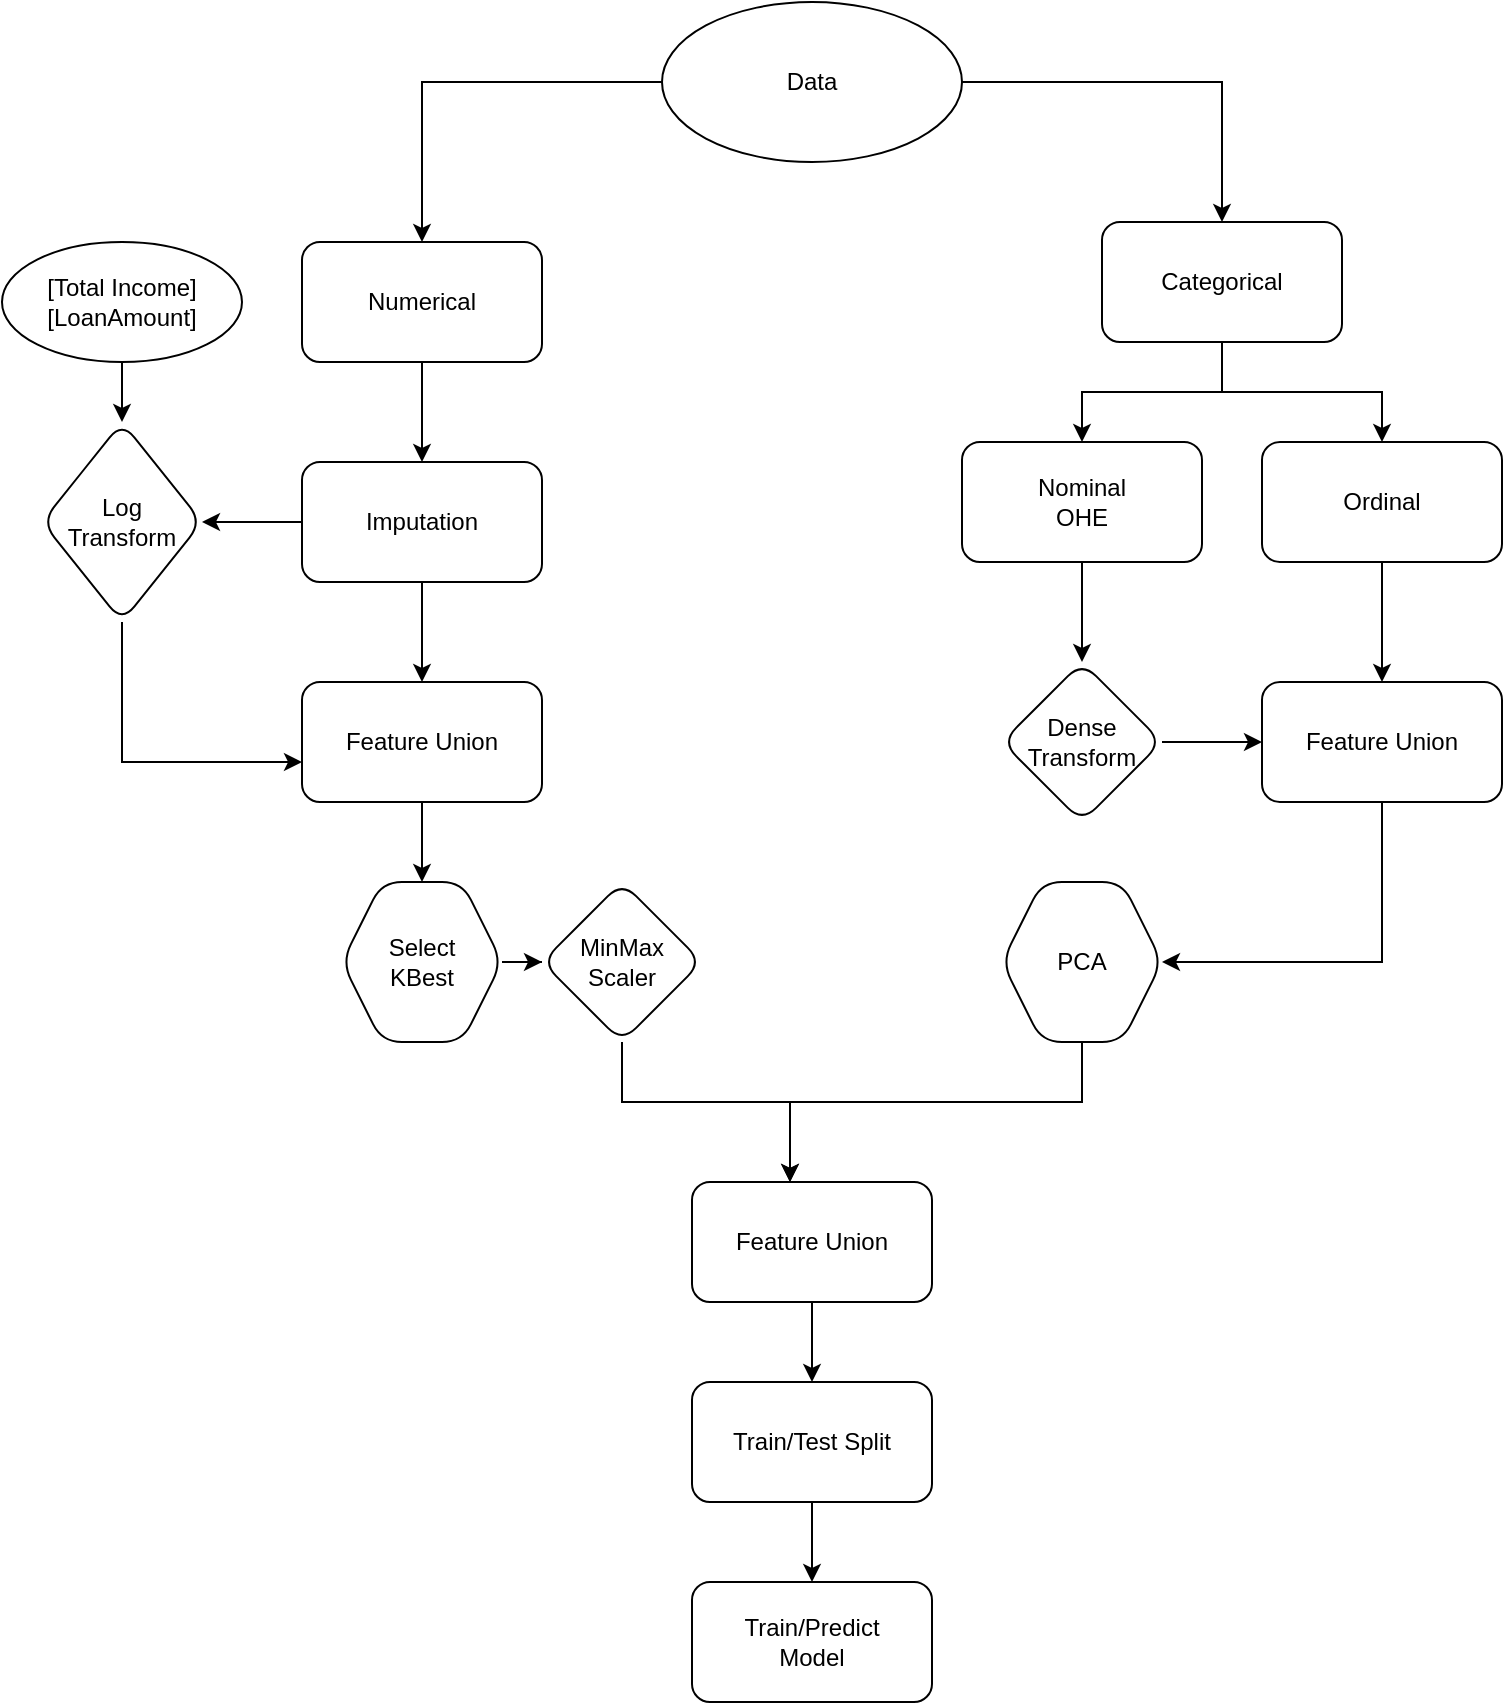 <mxfile version="18.1.1" type="device"><diagram id="C5RBs43oDa-KdzZeNtuy" name="Page-1"><mxGraphModel dx="781" dy="786" grid="1" gridSize="10" guides="1" tooltips="1" connect="1" arrows="1" fold="1" page="1" pageScale="1" pageWidth="827" pageHeight="1169" math="0" shadow="0"><root><mxCell id="WIyWlLk6GJQsqaUBKTNV-0"/><mxCell id="WIyWlLk6GJQsqaUBKTNV-1" parent="WIyWlLk6GJQsqaUBKTNV-0"/><mxCell id="oT3jabmfOZDAy2gEefml-6" value="" style="edgeStyle=orthogonalEdgeStyle;rounded=0;orthogonalLoop=1;jettySize=auto;html=1;" edge="1" parent="WIyWlLk6GJQsqaUBKTNV-1" source="oT3jabmfOZDAy2gEefml-0" target="oT3jabmfOZDAy2gEefml-5"><mxGeometry relative="1" as="geometry"/></mxCell><mxCell id="oT3jabmfOZDAy2gEefml-8" value="" style="edgeStyle=orthogonalEdgeStyle;rounded=0;orthogonalLoop=1;jettySize=auto;html=1;" edge="1" parent="WIyWlLk6GJQsqaUBKTNV-1" source="oT3jabmfOZDAy2gEefml-0" target="oT3jabmfOZDAy2gEefml-7"><mxGeometry relative="1" as="geometry"/></mxCell><mxCell id="oT3jabmfOZDAy2gEefml-0" value="Data" style="ellipse;whiteSpace=wrap;html=1;" vertex="1" parent="WIyWlLk6GJQsqaUBKTNV-1"><mxGeometry x="350" y="10" width="150" height="80" as="geometry"/></mxCell><mxCell id="oT3jabmfOZDAy2gEefml-16" value="" style="edgeStyle=orthogonalEdgeStyle;rounded=0;orthogonalLoop=1;jettySize=auto;html=1;" edge="1" parent="WIyWlLk6GJQsqaUBKTNV-1" source="oT3jabmfOZDAy2gEefml-5" target="oT3jabmfOZDAy2gEefml-15"><mxGeometry relative="1" as="geometry"/></mxCell><mxCell id="oT3jabmfOZDAy2gEefml-5" value="Numerical" style="rounded=1;whiteSpace=wrap;html=1;" vertex="1" parent="WIyWlLk6GJQsqaUBKTNV-1"><mxGeometry x="170" y="130" width="120" height="60" as="geometry"/></mxCell><mxCell id="oT3jabmfOZDAy2gEefml-26" value="" style="edgeStyle=orthogonalEdgeStyle;rounded=0;orthogonalLoop=1;jettySize=auto;html=1;" edge="1" parent="WIyWlLk6GJQsqaUBKTNV-1" source="oT3jabmfOZDAy2gEefml-7" target="oT3jabmfOZDAy2gEefml-25"><mxGeometry relative="1" as="geometry"/></mxCell><mxCell id="oT3jabmfOZDAy2gEefml-28" value="" style="edgeStyle=orthogonalEdgeStyle;rounded=0;orthogonalLoop=1;jettySize=auto;html=1;" edge="1" parent="WIyWlLk6GJQsqaUBKTNV-1" source="oT3jabmfOZDAy2gEefml-7" target="oT3jabmfOZDAy2gEefml-27"><mxGeometry relative="1" as="geometry"/></mxCell><mxCell id="oT3jabmfOZDAy2gEefml-7" value="Categorical" style="rounded=1;whiteSpace=wrap;html=1;" vertex="1" parent="WIyWlLk6GJQsqaUBKTNV-1"><mxGeometry x="570" y="120" width="120" height="60" as="geometry"/></mxCell><mxCell id="oT3jabmfOZDAy2gEefml-20" style="edgeStyle=orthogonalEdgeStyle;rounded=0;orthogonalLoop=1;jettySize=auto;html=1;exitX=0.5;exitY=1;exitDx=0;exitDy=0;" edge="1" parent="WIyWlLk6GJQsqaUBKTNV-1" source="oT3jabmfOZDAy2gEefml-9"><mxGeometry relative="1" as="geometry"><mxPoint x="170" y="390" as="targetPoint"/><Array as="points"><mxPoint x="80" y="390"/></Array></mxGeometry></mxCell><mxCell id="oT3jabmfOZDAy2gEefml-9" value="Log&lt;br&gt;Transform" style="rhombus;whiteSpace=wrap;html=1;rounded=1;" vertex="1" parent="WIyWlLk6GJQsqaUBKTNV-1"><mxGeometry x="40" y="220" width="80" height="100" as="geometry"/></mxCell><mxCell id="oT3jabmfOZDAy2gEefml-13" style="edgeStyle=orthogonalEdgeStyle;rounded=0;orthogonalLoop=1;jettySize=auto;html=1;entryX=0.5;entryY=0;entryDx=0;entryDy=0;" edge="1" parent="WIyWlLk6GJQsqaUBKTNV-1" source="oT3jabmfOZDAy2gEefml-11" target="oT3jabmfOZDAy2gEefml-9"><mxGeometry relative="1" as="geometry"><mxPoint x="90" y="130" as="targetPoint"/></mxGeometry></mxCell><mxCell id="oT3jabmfOZDAy2gEefml-11" value="[Total Income]&lt;br&gt;[LoanAmount]" style="ellipse;whiteSpace=wrap;html=1;rounded=1;" vertex="1" parent="WIyWlLk6GJQsqaUBKTNV-1"><mxGeometry x="20" y="130" width="120" height="60" as="geometry"/></mxCell><mxCell id="oT3jabmfOZDAy2gEefml-19" style="edgeStyle=orthogonalEdgeStyle;rounded=0;orthogonalLoop=1;jettySize=auto;html=1;entryX=1;entryY=0.5;entryDx=0;entryDy=0;" edge="1" parent="WIyWlLk6GJQsqaUBKTNV-1" source="oT3jabmfOZDAy2gEefml-15" target="oT3jabmfOZDAy2gEefml-9"><mxGeometry relative="1" as="geometry"/></mxCell><mxCell id="oT3jabmfOZDAy2gEefml-22" value="" style="edgeStyle=orthogonalEdgeStyle;rounded=0;orthogonalLoop=1;jettySize=auto;html=1;" edge="1" parent="WIyWlLk6GJQsqaUBKTNV-1" source="oT3jabmfOZDAy2gEefml-15" target="oT3jabmfOZDAy2gEefml-21"><mxGeometry relative="1" as="geometry"/></mxCell><mxCell id="oT3jabmfOZDAy2gEefml-15" value="Imputation" style="rounded=1;whiteSpace=wrap;html=1;" vertex="1" parent="WIyWlLk6GJQsqaUBKTNV-1"><mxGeometry x="170" y="240" width="120" height="60" as="geometry"/></mxCell><mxCell id="oT3jabmfOZDAy2gEefml-24" value="" style="edgeStyle=orthogonalEdgeStyle;rounded=0;orthogonalLoop=1;jettySize=auto;html=1;" edge="1" parent="WIyWlLk6GJQsqaUBKTNV-1" source="oT3jabmfOZDAy2gEefml-21" target="oT3jabmfOZDAy2gEefml-23"><mxGeometry relative="1" as="geometry"/></mxCell><mxCell id="oT3jabmfOZDAy2gEefml-21" value="Feature Union" style="rounded=1;whiteSpace=wrap;html=1;" vertex="1" parent="WIyWlLk6GJQsqaUBKTNV-1"><mxGeometry x="170" y="350" width="120" height="60" as="geometry"/></mxCell><mxCell id="oT3jabmfOZDAy2gEefml-39" value="" style="edgeStyle=orthogonalEdgeStyle;rounded=0;orthogonalLoop=1;jettySize=auto;html=1;" edge="1" parent="WIyWlLk6GJQsqaUBKTNV-1" source="oT3jabmfOZDAy2gEefml-23" target="oT3jabmfOZDAy2gEefml-38"><mxGeometry relative="1" as="geometry"/></mxCell><mxCell id="oT3jabmfOZDAy2gEefml-23" value="Select&lt;br&gt;KBest" style="shape=hexagon;perimeter=hexagonPerimeter2;whiteSpace=wrap;html=1;fixedSize=1;rounded=1;" vertex="1" parent="WIyWlLk6GJQsqaUBKTNV-1"><mxGeometry x="190" y="450" width="80" height="80" as="geometry"/></mxCell><mxCell id="oT3jabmfOZDAy2gEefml-32" value="" style="edgeStyle=orthogonalEdgeStyle;rounded=0;orthogonalLoop=1;jettySize=auto;html=1;" edge="1" parent="WIyWlLk6GJQsqaUBKTNV-1" source="oT3jabmfOZDAy2gEefml-25" target="oT3jabmfOZDAy2gEefml-31"><mxGeometry relative="1" as="geometry"/></mxCell><mxCell id="oT3jabmfOZDAy2gEefml-25" value="Nominal&lt;br&gt;OHE" style="whiteSpace=wrap;html=1;rounded=1;" vertex="1" parent="WIyWlLk6GJQsqaUBKTNV-1"><mxGeometry x="500" y="230" width="120" height="60" as="geometry"/></mxCell><mxCell id="oT3jabmfOZDAy2gEefml-35" value="" style="edgeStyle=orthogonalEdgeStyle;rounded=0;orthogonalLoop=1;jettySize=auto;html=1;" edge="1" parent="WIyWlLk6GJQsqaUBKTNV-1" source="oT3jabmfOZDAy2gEefml-27" target="oT3jabmfOZDAy2gEefml-34"><mxGeometry relative="1" as="geometry"/></mxCell><mxCell id="oT3jabmfOZDAy2gEefml-27" value="Ordinal&lt;br&gt;" style="whiteSpace=wrap;html=1;rounded=1;" vertex="1" parent="WIyWlLk6GJQsqaUBKTNV-1"><mxGeometry x="650" y="230" width="120" height="60" as="geometry"/></mxCell><mxCell id="oT3jabmfOZDAy2gEefml-37" value="" style="edgeStyle=orthogonalEdgeStyle;rounded=0;orthogonalLoop=1;jettySize=auto;html=1;" edge="1" parent="WIyWlLk6GJQsqaUBKTNV-1" source="oT3jabmfOZDAy2gEefml-31" target="oT3jabmfOZDAy2gEefml-34"><mxGeometry relative="1" as="geometry"/></mxCell><mxCell id="oT3jabmfOZDAy2gEefml-31" value="Dense&lt;br&gt;Transform" style="rhombus;whiteSpace=wrap;html=1;rounded=1;" vertex="1" parent="WIyWlLk6GJQsqaUBKTNV-1"><mxGeometry x="520" y="340" width="80" height="80" as="geometry"/></mxCell><mxCell id="oT3jabmfOZDAy2gEefml-43" value="" style="edgeStyle=orthogonalEdgeStyle;rounded=0;orthogonalLoop=1;jettySize=auto;html=1;" edge="1" parent="WIyWlLk6GJQsqaUBKTNV-1" source="oT3jabmfOZDAy2gEefml-34" target="oT3jabmfOZDAy2gEefml-42"><mxGeometry relative="1" as="geometry"><Array as="points"><mxPoint x="710" y="490"/></Array></mxGeometry></mxCell><mxCell id="oT3jabmfOZDAy2gEefml-34" value="Feature Union" style="whiteSpace=wrap;html=1;rounded=1;" vertex="1" parent="WIyWlLk6GJQsqaUBKTNV-1"><mxGeometry x="650" y="350" width="120" height="60" as="geometry"/></mxCell><mxCell id="oT3jabmfOZDAy2gEefml-46" value="" style="edgeStyle=orthogonalEdgeStyle;rounded=0;orthogonalLoop=1;jettySize=auto;html=1;" edge="1" parent="WIyWlLk6GJQsqaUBKTNV-1" source="oT3jabmfOZDAy2gEefml-38" target="oT3jabmfOZDAy2gEefml-44"><mxGeometry relative="1" as="geometry"><Array as="points"><mxPoint x="330" y="560"/><mxPoint x="414" y="560"/></Array></mxGeometry></mxCell><mxCell id="oT3jabmfOZDAy2gEefml-38" value="MinMax&lt;br&gt;Scaler" style="rhombus;whiteSpace=wrap;html=1;rounded=1;" vertex="1" parent="WIyWlLk6GJQsqaUBKTNV-1"><mxGeometry x="290" y="450" width="80" height="80" as="geometry"/></mxCell><mxCell id="oT3jabmfOZDAy2gEefml-45" value="" style="edgeStyle=orthogonalEdgeStyle;rounded=0;orthogonalLoop=1;jettySize=auto;html=1;" edge="1" parent="WIyWlLk6GJQsqaUBKTNV-1" source="oT3jabmfOZDAy2gEefml-42" target="oT3jabmfOZDAy2gEefml-44"><mxGeometry relative="1" as="geometry"><Array as="points"><mxPoint x="560" y="560"/><mxPoint x="414" y="560"/></Array></mxGeometry></mxCell><mxCell id="oT3jabmfOZDAy2gEefml-42" value="PCA" style="shape=hexagon;perimeter=hexagonPerimeter2;whiteSpace=wrap;html=1;fixedSize=1;rounded=1;" vertex="1" parent="WIyWlLk6GJQsqaUBKTNV-1"><mxGeometry x="520" y="450" width="80" height="80" as="geometry"/></mxCell><mxCell id="oT3jabmfOZDAy2gEefml-48" value="" style="edgeStyle=orthogonalEdgeStyle;rounded=0;orthogonalLoop=1;jettySize=auto;html=1;" edge="1" parent="WIyWlLk6GJQsqaUBKTNV-1" source="oT3jabmfOZDAy2gEefml-44" target="oT3jabmfOZDAy2gEefml-47"><mxGeometry relative="1" as="geometry"/></mxCell><mxCell id="oT3jabmfOZDAy2gEefml-44" value="Feature Union" style="whiteSpace=wrap;html=1;rounded=1;" vertex="1" parent="WIyWlLk6GJQsqaUBKTNV-1"><mxGeometry x="365" y="600" width="120" height="60" as="geometry"/></mxCell><mxCell id="oT3jabmfOZDAy2gEefml-50" value="" style="edgeStyle=orthogonalEdgeStyle;rounded=0;orthogonalLoop=1;jettySize=auto;html=1;" edge="1" parent="WIyWlLk6GJQsqaUBKTNV-1" source="oT3jabmfOZDAy2gEefml-47" target="oT3jabmfOZDAy2gEefml-49"><mxGeometry relative="1" as="geometry"/></mxCell><mxCell id="oT3jabmfOZDAy2gEefml-47" value="Train/Test Split" style="whiteSpace=wrap;html=1;rounded=1;" vertex="1" parent="WIyWlLk6GJQsqaUBKTNV-1"><mxGeometry x="365" y="700" width="120" height="60" as="geometry"/></mxCell><mxCell id="oT3jabmfOZDAy2gEefml-49" value="Train/Predict&lt;br&gt;Model" style="whiteSpace=wrap;html=1;rounded=1;" vertex="1" parent="WIyWlLk6GJQsqaUBKTNV-1"><mxGeometry x="365" y="800" width="120" height="60" as="geometry"/></mxCell></root></mxGraphModel></diagram></mxfile>